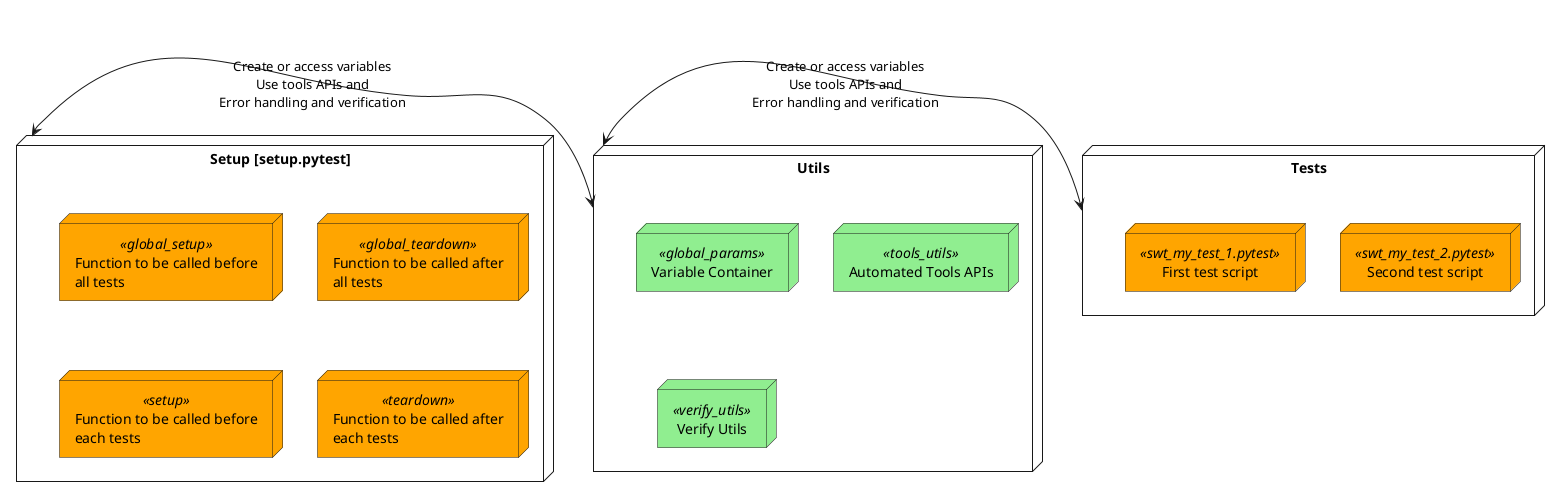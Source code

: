 
@startuml{tests.png}

node "Setup [setup.pytest]" as setup {
    node "Function to be called before\nall tests" <<global_setup>> as glob_setup
    node "Function to be called after\nall tests" <<global_teardown>> as glob_teardown
    node "Function to be called before\neach tests" <<setup>> as atomic_setup
    node "Function to be called after\neach tests" <<teardown>> as atomic_teardown
}

node "Utils" as utils {
    node "Variable Container" <<global_params>> as var
    node "Automated Tools APIs" <<tools_utils>> as tools
    node "Verify Utils" <<verify_utils>> as verify
}

node "Tests" as tests {
    node "Second test script" <<swt_my_test_2.pytest>> as test_2
    node "First test script" <<swt_my_test_1.pytest>> as test_1
}


setup <-> utils: Create or access variables\nUse tools APIs and\nError handling and verification
tests <-> utils: Create or access variables\nUse tools APIs and\nError handling and verification

skinparam node {
    backgroundColor<<global_setup>> Orange
    backgroundColor<<global_teardown>> Orange
    backgroundColor<<setup>> Orange
    backgroundColor<<global_params>> LightGreen
    backgroundColor<<tools_utils>> LightGreen
    backgroundColor<<teardown>> Orange
    backgroundColor<<swt_my_test_2.pytest>> Orange
    backgroundColor<<swt_my_test_1.pytest>> Orange
    backgroundColor<<verify_utils>> LightGreen

}


@enduml
